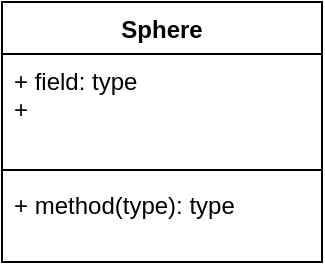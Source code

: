 <mxfile version="12.5.6" type="device"><diagram id="rgJpqoGJ1jiQC6LXqsZp" name="ページ1"><mxGraphModel dx="782" dy="529" grid="1" gridSize="10" guides="1" tooltips="1" connect="1" arrows="1" fold="1" page="1" pageScale="1" pageWidth="827" pageHeight="1169" math="0" shadow="0"><root><mxCell id="0"/><mxCell id="1" parent="0"/><mxCell id="3U2rewIuq-eYASf0Oec9-1" value="Sphere" style="swimlane;fontStyle=1;align=center;verticalAlign=top;childLayout=stackLayout;horizontal=1;startSize=26;horizontalStack=0;resizeParent=1;resizeParentMax=0;resizeLast=0;collapsible=1;marginBottom=0;" vertex="1" parent="1"><mxGeometry x="190" y="130" width="160" height="130" as="geometry"/></mxCell><mxCell id="3U2rewIuq-eYASf0Oec9-2" value="+ field: type&#10;+ " style="text;strokeColor=none;fillColor=none;align=left;verticalAlign=top;spacingLeft=4;spacingRight=4;overflow=hidden;rotatable=0;points=[[0,0.5],[1,0.5]];portConstraint=eastwest;" vertex="1" parent="3U2rewIuq-eYASf0Oec9-1"><mxGeometry y="26" width="160" height="54" as="geometry"/></mxCell><mxCell id="3U2rewIuq-eYASf0Oec9-3" value="" style="line;strokeWidth=1;fillColor=none;align=left;verticalAlign=middle;spacingTop=-1;spacingLeft=3;spacingRight=3;rotatable=0;labelPosition=right;points=[];portConstraint=eastwest;" vertex="1" parent="3U2rewIuq-eYASf0Oec9-1"><mxGeometry y="80" width="160" height="8" as="geometry"/></mxCell><mxCell id="3U2rewIuq-eYASf0Oec9-4" value="+ method(type): type" style="text;strokeColor=none;fillColor=none;align=left;verticalAlign=top;spacingLeft=4;spacingRight=4;overflow=hidden;rotatable=0;points=[[0,0.5],[1,0.5]];portConstraint=eastwest;" vertex="1" parent="3U2rewIuq-eYASf0Oec9-1"><mxGeometry y="88" width="160" height="42" as="geometry"/></mxCell></root></mxGraphModel></diagram></mxfile>